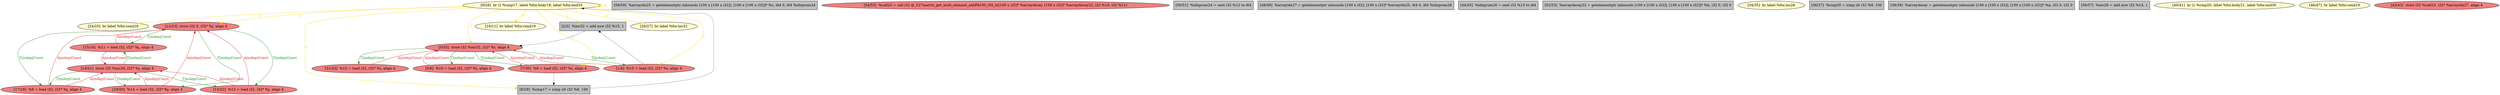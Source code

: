 
digraph G {


node1909 [fillcolor=lemonchiffon,label="[9/28]  br i1 %cmp17, label %for.body18, label %for.end33",shape=ellipse,style=filled ]
node1908 [fillcolor=grey,label="[58/59]  %arrayidx25 = getelementptr inbounds [100 x [100 x i32]], [100 x [100 x i32]]* %c, i64 0, i64 %idxprom24",shape=rectangle,style=filled ]
node1907 [fillcolor=lemonchiffon,label="[24/25]  br label %for.cond16",shape=ellipse,style=filled ]
node1906 [fillcolor=lightcoral,label="[12/23]  store i32 0, i32* %j, align 4",shape=ellipse,style=filled ]
node1905 [fillcolor=lightcoral,label="[15/16]  %11 = load i32, i32* %j, align 4",shape=ellipse,style=filled ]
node1902 [fillcolor=lightcoral,label="[13/22]  %13 = load i32, i32* %j, align 4",shape=ellipse,style=filled ]
node1901 [fillcolor=lightcoral,label="[54/55]  %call23 = call i32 @_Z27matrix_get_mult_element_axbPA100_iS0_ii([100 x i32]* %arraydecay, [100 x i32]* %arraydecay22, i32 %10, i32 %11)",shape=ellipse,style=filled ]
node1898 [fillcolor=grey,label="[50/51]  %idxprom24 = sext i32 %12 to i64",shape=rectangle,style=filled ]
node1903 [fillcolor=grey,label="[2/3]  %inc32 = add nsw i32 %15, 1",shape=rectangle,style=filled ]
node1897 [fillcolor=grey,label="[48/49]  %arrayidx27 = getelementptr inbounds [100 x i32], [100 x i32]* %arrayidx25, i64 0, i64 %idxprom26",shape=rectangle,style=filled ]
node1885 [fillcolor=lightcoral,label="[14/21]  store i32 %inc29, i32* %j, align 4",shape=ellipse,style=filled ]
node1895 [fillcolor=grey,label="[44/45]  %idxprom26 = sext i32 %13 to i64",shape=rectangle,style=filled ]
node1883 [fillcolor=grey,label="[8/29]  %cmp17 = icmp slt i32 %8, 100",shape=rectangle,style=filled ]
node1899 [fillcolor=grey,label="[52/53]  %arraydecay22 = getelementptr inbounds [100 x [100 x i32]], [100 x [100 x i32]]* %b, i32 0, i32 0",shape=rectangle,style=filled ]
node1888 [fillcolor=lemonchiffon,label="[34/35]  br label %for.inc28",shape=ellipse,style=filled ]
node1884 [fillcolor=lemonchiffon,label="[10/11]  br label %for.cond19",shape=ellipse,style=filled ]
node1880 [fillcolor=lightcoral,label="[0/33]  store i32 %inc32, i32* %i, align 4",shape=ellipse,style=filled ]
node1889 [fillcolor=grey,label="[36/37]  %cmp20 = icmp slt i32 %9, 100",shape=rectangle,style=filled ]
node1882 [fillcolor=lightcoral,label="[1/4]  %15 = load i32, i32* %i, align 4",shape=ellipse,style=filled ]
node1900 [fillcolor=lightcoral,label="[19/20]  %14 = load i32, i32* %j, align 4",shape=ellipse,style=filled ]
node1881 [fillcolor=lightcoral,label="[17/18]  %9 = load i32, i32* %j, align 4",shape=ellipse,style=filled ]
node1886 [fillcolor=lemonchiffon,label="[26/27]  br label %for.inc31",shape=ellipse,style=filled ]
node1887 [fillcolor=lightcoral,label="[31/32]  %12 = load i32, i32* %i, align 4",shape=ellipse,style=filled ]
node1890 [fillcolor=grey,label="[38/39]  %arraydecay = getelementptr inbounds [100 x [100 x i32]], [100 x [100 x i32]]* %a, i32 0, i32 0",shape=rectangle,style=filled ]
node1891 [fillcolor=lightcoral,label="[5/6]  %10 = load i32, i32* %i, align 4",shape=ellipse,style=filled ]
node1892 [fillcolor=lightcoral,label="[7/30]  %8 = load i32, i32* %i, align 4",shape=ellipse,style=filled ]
node1904 [fillcolor=grey,label="[56/57]  %inc29 = add nsw i32 %14, 1",shape=rectangle,style=filled ]
node1893 [fillcolor=lemonchiffon,label="[40/41]  br i1 %cmp20, label %for.body21, label %for.end30",shape=ellipse,style=filled ]
node1896 [fillcolor=lemonchiffon,label="[46/47]  br label %for.cond19",shape=ellipse,style=filled ]
node1894 [fillcolor=lightcoral,label="[42/43]  store i32 %call23, i32* %arrayidx27, align 4",shape=ellipse,style=filled ]

node1909->node1903 [style=solid,color=gold,label="C",penwidth=1.0,fontcolor=gold ]
node1909->node1882 [style=solid,color=gold,label="C",penwidth=1.0,fontcolor=gold ]
node1883->node1909 [style=solid,color=black,label="",penwidth=0.5,fontcolor=black ]
node1881->node1885 [style=solid,color=firebrick3,label="A|indep|Const",penwidth=1.0,fontcolor=firebrick3 ]
node1902->node1885 [style=solid,color=firebrick3,label="A|indep|Const",penwidth=1.0,fontcolor=firebrick3 ]
node1906->node1900 [style=solid,color=forestgreen,label="T|indep|Const",penwidth=1.0,fontcolor=forestgreen ]
node1903->node1880 [style=solid,color=black,label="",penwidth=0.5,fontcolor=black ]
node1906->node1902 [style=solid,color=forestgreen,label="T|indep|Const",penwidth=1.0,fontcolor=forestgreen ]
node1882->node1903 [style=solid,color=black,label="",penwidth=0.5,fontcolor=black ]
node1909->node1906 [style=solid,color=gold,label="C",penwidth=1.0,fontcolor=gold ]
node1909->node1883 [style=solid,color=gold,label="C",penwidth=1.0,fontcolor=gold ]
node1900->node1885 [style=solid,color=firebrick3,label="A|indep|Const",penwidth=1.0,fontcolor=firebrick3 ]
node1892->node1883 [style=solid,color=black,label="",penwidth=0.5,fontcolor=black ]
node1905->node1885 [style=solid,color=firebrick3,label="A|indep|Const",penwidth=1.0,fontcolor=firebrick3 ]
node1905->node1906 [style=solid,color=firebrick3,label="A|indep|Const",penwidth=1.0,fontcolor=firebrick3 ]
node1880->node1887 [style=solid,color=forestgreen,label="T|indep|Const",penwidth=1.0,fontcolor=forestgreen ]
node1885->node1902 [style=solid,color=forestgreen,label="T|indep|Const",penwidth=1.0,fontcolor=forestgreen ]
node1909->node1907 [style=solid,color=gold,label="C",penwidth=1.0,fontcolor=gold ]
node1906->node1905 [style=solid,color=forestgreen,label="T|indep|Const",penwidth=1.0,fontcolor=forestgreen ]
node1909->node1880 [style=solid,color=gold,label="C",penwidth=1.0,fontcolor=gold ]
node1885->node1905 [style=solid,color=forestgreen,label="T|indep|Const",penwidth=1.0,fontcolor=forestgreen ]
node1900->node1906 [style=solid,color=firebrick3,label="A|indep|Const",penwidth=1.0,fontcolor=firebrick3 ]
node1880->node1891 [style=solid,color=forestgreen,label="T|indep|Const",penwidth=1.0,fontcolor=forestgreen ]
node1891->node1880 [style=solid,color=firebrick3,label="A|indep|Const",penwidth=1.0,fontcolor=firebrick3 ]
node1885->node1881 [style=solid,color=forestgreen,label="T|indep|Const",penwidth=1.0,fontcolor=forestgreen ]
node1909->node1892 [style=solid,color=gold,label="C",penwidth=1.0,fontcolor=gold ]
node1885->node1900 [style=solid,color=forestgreen,label="T|indep|Const",penwidth=1.0,fontcolor=forestgreen ]
node1902->node1906 [style=solid,color=firebrick3,label="A|indep|Const",penwidth=1.0,fontcolor=firebrick3 ]
node1887->node1880 [style=solid,color=firebrick3,label="A|indep|Const",penwidth=1.0,fontcolor=firebrick3 ]
node1909->node1884 [style=solid,color=gold,label="C",penwidth=1.0,fontcolor=gold ]
node1880->node1882 [style=solid,color=forestgreen,label="T|indep|Const",penwidth=1.0,fontcolor=forestgreen ]
node1906->node1881 [style=solid,color=forestgreen,label="T|indep|Const",penwidth=1.0,fontcolor=forestgreen ]
node1880->node1892 [style=solid,color=forestgreen,label="T|indep|Const",penwidth=1.0,fontcolor=forestgreen ]
node1882->node1880 [style=solid,color=firebrick3,label="A|indep|Const",penwidth=1.0,fontcolor=firebrick3 ]
node1881->node1906 [style=solid,color=firebrick3,label="A|indep|Const",penwidth=1.0,fontcolor=firebrick3 ]
node1892->node1880 [style=solid,color=firebrick3,label="A|indep|Const",penwidth=1.0,fontcolor=firebrick3 ]
node1909->node1886 [style=solid,color=gold,label="C",penwidth=1.0,fontcolor=gold ]
node1909->node1909 [style=solid,color=gold,label="C",penwidth=1.0,fontcolor=gold ]


}
